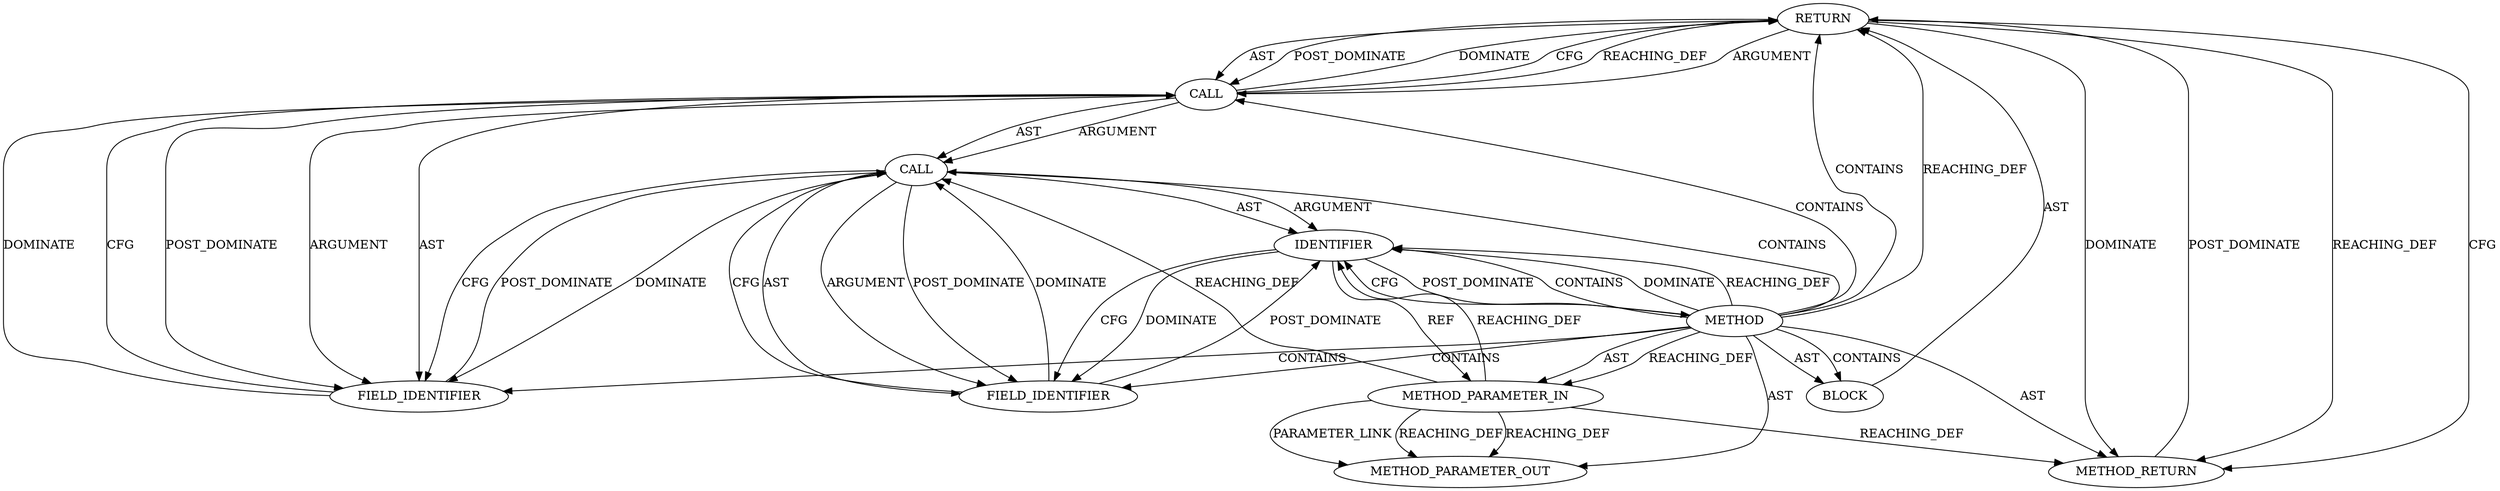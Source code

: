 digraph {
  463 [label=RETURN ORDER=1 ARGUMENT_INDEX=-1 CODE="return ctx->strp.msg_ready;" COLUMN_NUMBER=2 LINE_NUMBER=218]
  460 [label=METHOD COLUMN_NUMBER=1 LINE_NUMBER=216 COLUMN_NUMBER_END=1 IS_EXTERNAL=false SIGNATURE="bool tls_strp_msg_ready (tls_sw_context_rx*)" NAME="tls_strp_msg_ready" AST_PARENT_TYPE="TYPE_DECL" AST_PARENT_FULL_NAME="tls.h:<global>" ORDER=61 CODE="static inline bool tls_strp_msg_ready(struct tls_sw_context_rx *ctx)
{
	return ctx->strp.msg_ready;
}" FULL_NAME="tls_strp_msg_ready" LINE_NUMBER_END=219 FILENAME="tls.h"]
  466 [label=IDENTIFIER ORDER=1 ARGUMENT_INDEX=1 CODE="ctx" COLUMN_NUMBER=9 LINE_NUMBER=218 TYPE_FULL_NAME="tls_sw_context_rx*" NAME="ctx"]
  21233 [label=METHOD_PARAMETER_OUT ORDER=1 CODE="struct tls_sw_context_rx *ctx" IS_VARIADIC=false COLUMN_NUMBER=39 LINE_NUMBER=216 TYPE_FULL_NAME="tls_sw_context_rx*" EVALUATION_STRATEGY="BY_VALUE" INDEX=1 NAME="ctx"]
  464 [label=CALL ORDER=1 ARGUMENT_INDEX=-1 CODE="ctx->strp.msg_ready" COLUMN_NUMBER=9 METHOD_FULL_NAME="<operator>.fieldAccess" LINE_NUMBER=218 TYPE_FULL_NAME="<empty>" DISPATCH_TYPE="STATIC_DISPATCH" SIGNATURE="" NAME="<operator>.fieldAccess"]
  462 [label=BLOCK ORDER=2 ARGUMENT_INDEX=-1 CODE="{
	return ctx->strp.msg_ready;
}" COLUMN_NUMBER=1 LINE_NUMBER=217 TYPE_FULL_NAME="void"]
  469 [label=METHOD_RETURN ORDER=3 CODE="RET" COLUMN_NUMBER=1 LINE_NUMBER=216 TYPE_FULL_NAME="bool" EVALUATION_STRATEGY="BY_VALUE"]
  468 [label=FIELD_IDENTIFIER ORDER=2 ARGUMENT_INDEX=2 CODE="msg_ready" COLUMN_NUMBER=9 LINE_NUMBER=218 CANONICAL_NAME="msg_ready"]
  467 [label=FIELD_IDENTIFIER ORDER=2 ARGUMENT_INDEX=2 CODE="strp" COLUMN_NUMBER=9 LINE_NUMBER=218 CANONICAL_NAME="strp"]
  461 [label=METHOD_PARAMETER_IN ORDER=1 CODE="struct tls_sw_context_rx *ctx" IS_VARIADIC=false COLUMN_NUMBER=39 LINE_NUMBER=216 TYPE_FULL_NAME="tls_sw_context_rx*" EVALUATION_STRATEGY="BY_VALUE" INDEX=1 NAME="ctx"]
  465 [label=CALL ORDER=1 ARGUMENT_INDEX=1 CODE="ctx->strp" COLUMN_NUMBER=9 METHOD_FULL_NAME="<operator>.indirectFieldAccess" LINE_NUMBER=218 TYPE_FULL_NAME="<empty>" DISPATCH_TYPE="STATIC_DISPATCH" SIGNATURE="" NAME="<operator>.indirectFieldAccess"]
  460 -> 468 [label=CONTAINS ]
  460 -> 463 [label=CONTAINS ]
  461 -> 465 [label=REACHING_DEF VARIABLE="ctx"]
  460 -> 462 [label=CONTAINS ]
  464 -> 463 [label=DOMINATE ]
  461 -> 466 [label=REACHING_DEF VARIABLE="ctx"]
  464 -> 463 [label=CFG ]
  463 -> 469 [label=REACHING_DEF VARIABLE="<RET>"]
  466 -> 461 [label=REF ]
  460 -> 467 [label=CONTAINS ]
  466 -> 460 [label=POST_DOMINATE ]
  468 -> 465 [label=POST_DOMINATE ]
  467 -> 466 [label=POST_DOMINATE ]
  465 -> 466 [label=ARGUMENT ]
  460 -> 466 [label=CONTAINS ]
  463 -> 464 [label=ARGUMENT ]
  460 -> 466 [label=DOMINATE ]
  460 -> 469 [label=AST ]
  460 -> 462 [label=AST ]
  464 -> 463 [label=REACHING_DEF VARIABLE="ctx->strp.msg_ready"]
  460 -> 466 [label=REACHING_DEF VARIABLE=""]
  461 -> 21233 [label=REACHING_DEF VARIABLE="ctx"]
  461 -> 21233 [label=REACHING_DEF VARIABLE="ctx"]
  467 -> 465 [label=DOMINATE ]
  464 -> 468 [label=POST_DOMINATE ]
  463 -> 469 [label=CFG ]
  465 -> 467 [label=POST_DOMINATE ]
  465 -> 467 [label=AST ]
  463 -> 464 [label=AST ]
  460 -> 464 [label=CONTAINS ]
  461 -> 21233 [label=PARAMETER_LINK ]
  465 -> 466 [label=AST ]
  467 -> 465 [label=CFG ]
  464 -> 468 [label=ARGUMENT ]
  468 -> 464 [label=DOMINATE ]
  464 -> 465 [label=ARGUMENT ]
  469 -> 463 [label=POST_DOMINATE ]
  461 -> 469 [label=REACHING_DEF VARIABLE="ctx"]
  468 -> 464 [label=CFG ]
  460 -> 463 [label=REACHING_DEF VARIABLE=""]
  465 -> 467 [label=ARGUMENT ]
  466 -> 467 [label=CFG ]
  460 -> 461 [label=AST ]
  464 -> 465 [label=AST ]
  460 -> 21233 [label=AST ]
  460 -> 465 [label=CONTAINS ]
  465 -> 468 [label=CFG ]
  463 -> 469 [label=DOMINATE ]
  462 -> 463 [label=AST ]
  465 -> 468 [label=DOMINATE ]
  460 -> 461 [label=REACHING_DEF VARIABLE=""]
  464 -> 468 [label=AST ]
  463 -> 464 [label=POST_DOMINATE ]
  466 -> 467 [label=DOMINATE ]
  460 -> 466 [label=CFG ]
}
